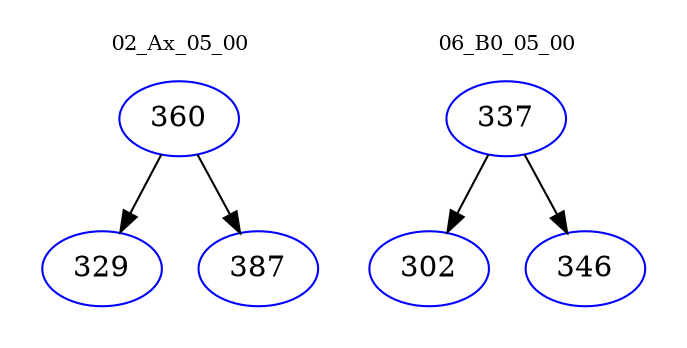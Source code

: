 digraph{
subgraph cluster_0 {
color = white
label = "02_Ax_05_00";
fontsize=10;
T0_360 [label="360", color="blue"]
T0_360 -> T0_329 [color="black"]
T0_329 [label="329", color="blue"]
T0_360 -> T0_387 [color="black"]
T0_387 [label="387", color="blue"]
}
subgraph cluster_1 {
color = white
label = "06_B0_05_00";
fontsize=10;
T1_337 [label="337", color="blue"]
T1_337 -> T1_302 [color="black"]
T1_302 [label="302", color="blue"]
T1_337 -> T1_346 [color="black"]
T1_346 [label="346", color="blue"]
}
}
